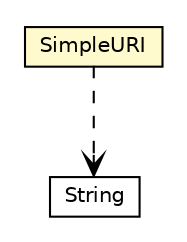 #!/usr/local/bin/dot
#
# Class diagram 
# Generated by UMLGraph version R5_6-24-gf6e263 (http://www.umlgraph.org/)
#

digraph G {
	edge [fontname="Helvetica",fontsize=10,labelfontname="Helvetica",labelfontsize=10];
	node [fontname="Helvetica",fontsize=10,shape=plaintext];
	nodesep=0.25;
	ranksep=0.5;
	// babble.util.SimpleURI
	c1528 [label=<<table title="babble.util.SimpleURI" border="0" cellborder="1" cellspacing="0" cellpadding="2" port="p" bgcolor="lemonChiffon" href="./SimpleURI.html">
		<tr><td><table border="0" cellspacing="0" cellpadding="1">
<tr><td align="center" balign="center"> SimpleURI </td></tr>
		</table></td></tr>
		</table>>, URL="./SimpleURI.html", fontname="Helvetica", fontcolor="black", fontsize=10.0];
	// babble.util.SimpleURI DEPEND java.lang.String
	c1528:p -> c1531:p [taillabel="", label="", headlabel="", fontname="Helvetica", fontcolor="black", fontsize=10.0, color="black", arrowhead=open, style=dashed];
	// java.lang.String
	c1531 [label=<<table title="java.lang.String" border="0" cellborder="1" cellspacing="0" cellpadding="2" port="p" href="http://java.sun.com/j2se/1.4.2/docs/api/java/lang/String.html">
		<tr><td><table border="0" cellspacing="0" cellpadding="1">
<tr><td align="center" balign="center"> String </td></tr>
		</table></td></tr>
		</table>>, URL="http://java.sun.com/j2se/1.4.2/docs/api/java/lang/String.html", fontname="Helvetica", fontcolor="black", fontsize=10.0];
}


